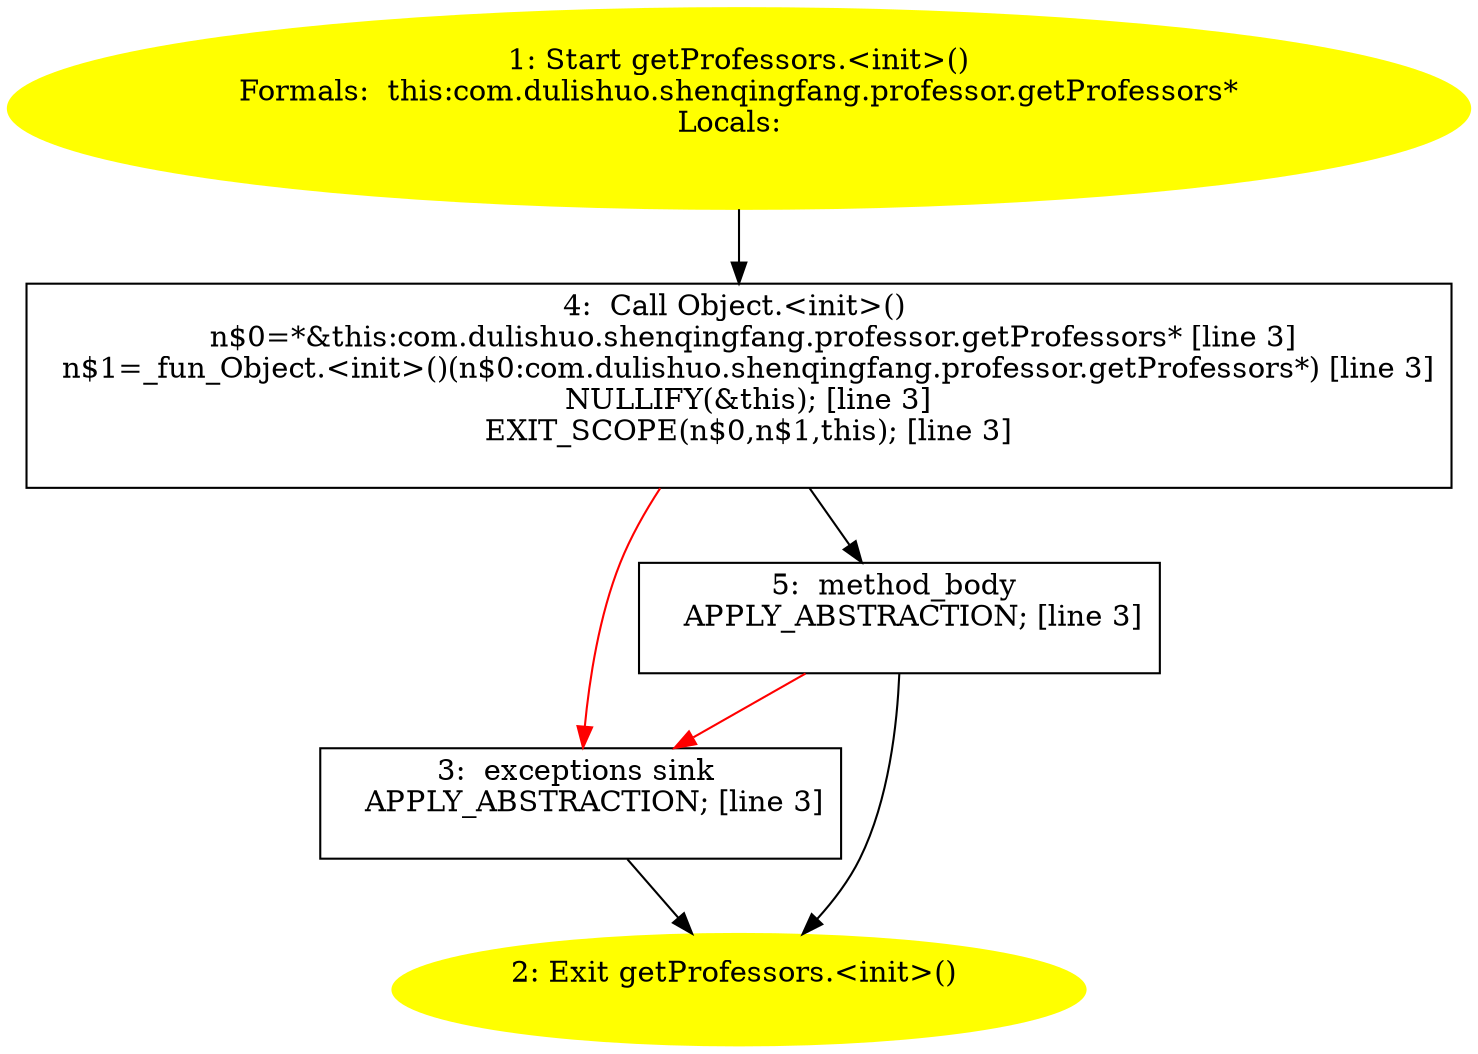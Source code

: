 /* @generated */
digraph cfg {
"com.dulishuo.shenqingfang.professor.getProfessors.<init>().c0a120ca7d08425e88941176e84c088b_1" [label="1: Start getProfessors.<init>()\nFormals:  this:com.dulishuo.shenqingfang.professor.getProfessors*\nLocals:  \n  " color=yellow style=filled]
	

	 "com.dulishuo.shenqingfang.professor.getProfessors.<init>().c0a120ca7d08425e88941176e84c088b_1" -> "com.dulishuo.shenqingfang.professor.getProfessors.<init>().c0a120ca7d08425e88941176e84c088b_4" ;
"com.dulishuo.shenqingfang.professor.getProfessors.<init>().c0a120ca7d08425e88941176e84c088b_2" [label="2: Exit getProfessors.<init>() \n  " color=yellow style=filled]
	

"com.dulishuo.shenqingfang.professor.getProfessors.<init>().c0a120ca7d08425e88941176e84c088b_3" [label="3:  exceptions sink \n   APPLY_ABSTRACTION; [line 3]\n " shape="box"]
	

	 "com.dulishuo.shenqingfang.professor.getProfessors.<init>().c0a120ca7d08425e88941176e84c088b_3" -> "com.dulishuo.shenqingfang.professor.getProfessors.<init>().c0a120ca7d08425e88941176e84c088b_2" ;
"com.dulishuo.shenqingfang.professor.getProfessors.<init>().c0a120ca7d08425e88941176e84c088b_4" [label="4:  Call Object.<init>() \n   n$0=*&this:com.dulishuo.shenqingfang.professor.getProfessors* [line 3]\n  n$1=_fun_Object.<init>()(n$0:com.dulishuo.shenqingfang.professor.getProfessors*) [line 3]\n  NULLIFY(&this); [line 3]\n  EXIT_SCOPE(n$0,n$1,this); [line 3]\n " shape="box"]
	

	 "com.dulishuo.shenqingfang.professor.getProfessors.<init>().c0a120ca7d08425e88941176e84c088b_4" -> "com.dulishuo.shenqingfang.professor.getProfessors.<init>().c0a120ca7d08425e88941176e84c088b_5" ;
	 "com.dulishuo.shenqingfang.professor.getProfessors.<init>().c0a120ca7d08425e88941176e84c088b_4" -> "com.dulishuo.shenqingfang.professor.getProfessors.<init>().c0a120ca7d08425e88941176e84c088b_3" [color="red" ];
"com.dulishuo.shenqingfang.professor.getProfessors.<init>().c0a120ca7d08425e88941176e84c088b_5" [label="5:  method_body \n   APPLY_ABSTRACTION; [line 3]\n " shape="box"]
	

	 "com.dulishuo.shenqingfang.professor.getProfessors.<init>().c0a120ca7d08425e88941176e84c088b_5" -> "com.dulishuo.shenqingfang.professor.getProfessors.<init>().c0a120ca7d08425e88941176e84c088b_2" ;
	 "com.dulishuo.shenqingfang.professor.getProfessors.<init>().c0a120ca7d08425e88941176e84c088b_5" -> "com.dulishuo.shenqingfang.professor.getProfessors.<init>().c0a120ca7d08425e88941176e84c088b_3" [color="red" ];
}
